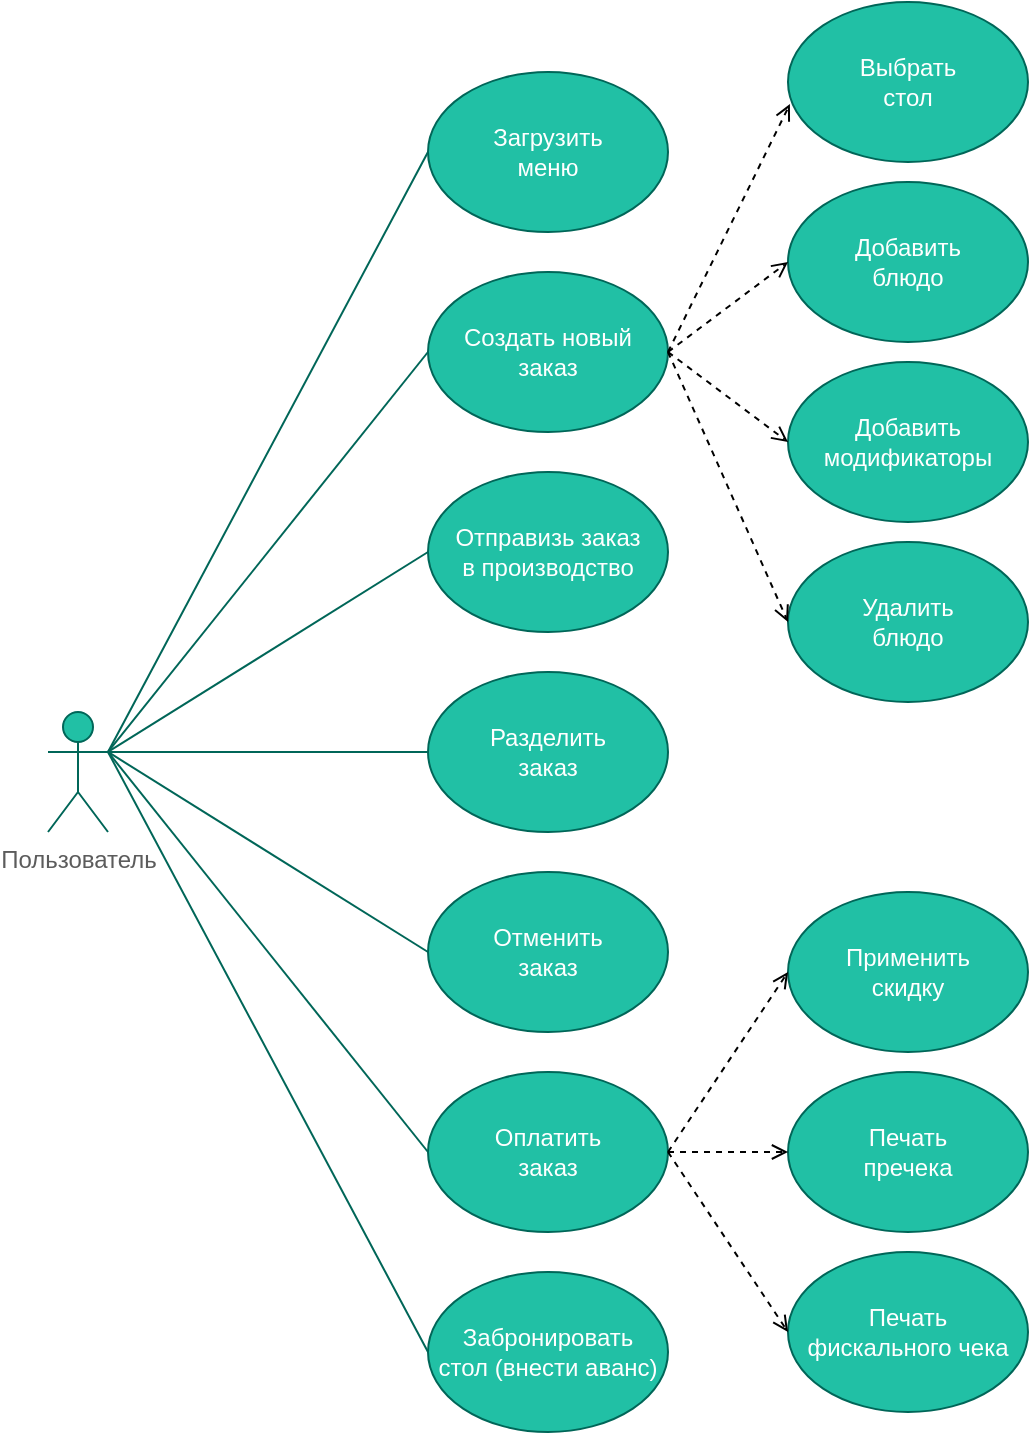 <mxfile version="15.5.2" type="github">
  <diagram id="WkRiMmGhr8Pje_BgADpZ" name="Page-1">
    <mxGraphModel dx="1422" dy="764" grid="1" gridSize="10" guides="1" tooltips="1" connect="1" arrows="1" fold="1" page="1" pageScale="1" pageWidth="850" pageHeight="1100" math="0" shadow="0">
      <root>
        <mxCell id="0" />
        <mxCell id="1" parent="0" />
        <mxCell id="j5ldB96CixXYRs785qHs-1" value="Пользователь" style="shape=umlActor;verticalLabelPosition=bottom;verticalAlign=top;html=1;outlineConnect=0;fillColor=#21C0A5;strokeColor=#006658;fontColor=#5C5C5C;" parent="1" vertex="1">
          <mxGeometry x="140" y="410" width="30" height="60" as="geometry" />
        </mxCell>
        <mxCell id="j5ldB96CixXYRs785qHs-2" value="&lt;font color=&quot;#ffffff&quot;&gt;Загрузить&lt;br&gt;меню&lt;/font&gt;" style="ellipse;whiteSpace=wrap;html=1;fillColor=#21C0A5;strokeColor=#006658;fontColor=#5C5C5C;" parent="1" vertex="1">
          <mxGeometry x="330" y="90" width="120" height="80" as="geometry" />
        </mxCell>
        <mxCell id="RrypMtc66WmKLvhK7Tp5-1" value="" style="endArrow=none;html=1;rounded=0;entryX=0;entryY=0.5;entryDx=0;entryDy=0;strokeColor=#006658;fontColor=#5C5C5C;exitX=1;exitY=0.333;exitDx=0;exitDy=0;exitPerimeter=0;" parent="1" target="j5ldB96CixXYRs785qHs-2" edge="1" source="j5ldB96CixXYRs785qHs-1">
          <mxGeometry width="50" height="50" relative="1" as="geometry">
            <mxPoint x="180" y="140" as="sourcePoint" />
            <mxPoint x="180" y="300" as="targetPoint" />
          </mxGeometry>
        </mxCell>
        <mxCell id="RrypMtc66WmKLvhK7Tp5-2" value="" style="endArrow=none;html=1;rounded=0;entryX=0;entryY=0.5;entryDx=0;entryDy=0;exitX=1;exitY=0.333;exitDx=0;exitDy=0;exitPerimeter=0;strokeColor=#006658;fontColor=#5C5C5C;" parent="1" source="j5ldB96CixXYRs785qHs-1" target="Vl7bvBFmudJsKuVfWuDq-1" edge="1">
          <mxGeometry width="50" height="50" relative="1" as="geometry">
            <mxPoint x="180" y="310" as="sourcePoint" />
            <mxPoint x="330" y="230" as="targetPoint" />
          </mxGeometry>
        </mxCell>
        <mxCell id="Vl7bvBFmudJsKuVfWuDq-1" value="&lt;font color=&quot;#ffffff&quot;&gt;Создать новый&lt;br&gt;заказ&lt;/font&gt;" style="ellipse;whiteSpace=wrap;html=1;fillColor=#21C0A5;strokeColor=#006658;fontColor=#5C5C5C;" parent="1" vertex="1">
          <mxGeometry x="330" y="190" width="120" height="80" as="geometry" />
        </mxCell>
        <mxCell id="Vl7bvBFmudJsKuVfWuDq-3" value="&lt;font color=&quot;#ffffff&quot;&gt;Выбрать&lt;br&gt;стол&lt;/font&gt;" style="ellipse;whiteSpace=wrap;html=1;fillColor=#21C0A5;strokeColor=#006658;fontColor=#5C5C5C;" parent="1" vertex="1">
          <mxGeometry x="510" y="55" width="120" height="80" as="geometry" />
        </mxCell>
        <mxCell id="Vl7bvBFmudJsKuVfWuDq-4" value="&lt;font color=&quot;#ffffff&quot;&gt;Добавить&lt;br&gt;блюдо&lt;/font&gt;" style="ellipse;whiteSpace=wrap;html=1;fillColor=#21C0A5;strokeColor=#006658;fontColor=#5C5C5C;" parent="1" vertex="1">
          <mxGeometry x="510" y="145" width="120" height="80" as="geometry" />
        </mxCell>
        <mxCell id="Vl7bvBFmudJsKuVfWuDq-5" value="&lt;font color=&quot;#ffffff&quot;&gt;Удалить&lt;br&gt;блюдо&lt;/font&gt;" style="ellipse;whiteSpace=wrap;html=1;fillColor=#21C0A5;strokeColor=#006658;fontColor=#5C5C5C;" parent="1" vertex="1">
          <mxGeometry x="510" y="325" width="120" height="80" as="geometry" />
        </mxCell>
        <mxCell id="FVI58O7OOR0oTzQhth0p-2" value="&lt;font color=&quot;#ffffff&quot;&gt;Отправизь заказ&lt;br&gt;в производство&lt;/font&gt;" style="ellipse;whiteSpace=wrap;html=1;fillColor=#21C0A5;strokeColor=#006658;fontColor=#5C5C5C;" vertex="1" parent="1">
          <mxGeometry x="330" y="290" width="120" height="80" as="geometry" />
        </mxCell>
        <mxCell id="FVI58O7OOR0oTzQhth0p-3" value="&lt;font color=&quot;#ffffff&quot;&gt;Отменить&lt;br&gt;заказ&lt;/font&gt;" style="ellipse;whiteSpace=wrap;html=1;fillColor=#21C0A5;strokeColor=#006658;fontColor=#5C5C5C;" vertex="1" parent="1">
          <mxGeometry x="330" y="490" width="120" height="80" as="geometry" />
        </mxCell>
        <mxCell id="FVI58O7OOR0oTzQhth0p-4" value="&lt;font color=&quot;#ffffff&quot;&gt;Оплатить&lt;br&gt;заказ&lt;/font&gt;" style="ellipse;whiteSpace=wrap;html=1;fillColor=#21C0A5;strokeColor=#006658;fontColor=#5C5C5C;" vertex="1" parent="1">
          <mxGeometry x="330" y="590" width="120" height="80" as="geometry" />
        </mxCell>
        <mxCell id="FVI58O7OOR0oTzQhth0p-6" value="" style="html=1;verticalAlign=bottom;labelBackgroundColor=none;endArrow=open;endFill=0;dashed=1;rounded=0;entryX=0.008;entryY=0.638;entryDx=0;entryDy=0;entryPerimeter=0;exitX=1;exitY=0.5;exitDx=0;exitDy=0;" edge="1" parent="1" source="Vl7bvBFmudJsKuVfWuDq-1" target="Vl7bvBFmudJsKuVfWuDq-3">
          <mxGeometry width="160" relative="1" as="geometry">
            <mxPoint x="360" y="310" as="sourcePoint" />
            <mxPoint x="520" y="310" as="targetPoint" />
          </mxGeometry>
        </mxCell>
        <mxCell id="FVI58O7OOR0oTzQhth0p-8" value="" style="html=1;verticalAlign=bottom;labelBackgroundColor=none;endArrow=open;endFill=0;dashed=1;rounded=0;entryX=0;entryY=0.5;entryDx=0;entryDy=0;exitX=1;exitY=0.5;exitDx=0;exitDy=0;" edge="1" parent="1" source="Vl7bvBFmudJsKuVfWuDq-1" target="Vl7bvBFmudJsKuVfWuDq-4">
          <mxGeometry width="160" relative="1" as="geometry">
            <mxPoint x="460" y="240" as="sourcePoint" />
            <mxPoint x="520.96" y="161.04" as="targetPoint" />
          </mxGeometry>
        </mxCell>
        <mxCell id="FVI58O7OOR0oTzQhth0p-9" value="" style="html=1;verticalAlign=bottom;labelBackgroundColor=none;endArrow=open;endFill=0;dashed=1;rounded=0;entryX=0;entryY=0.5;entryDx=0;entryDy=0;" edge="1" parent="1" target="Vl7bvBFmudJsKuVfWuDq-5">
          <mxGeometry width="160" relative="1" as="geometry">
            <mxPoint x="450" y="230" as="sourcePoint" />
            <mxPoint x="530.96" y="171.04" as="targetPoint" />
          </mxGeometry>
        </mxCell>
        <mxCell id="FVI58O7OOR0oTzQhth0p-17" value="" style="endArrow=none;html=1;rounded=0;entryX=0;entryY=0.5;entryDx=0;entryDy=0;exitX=1;exitY=0.333;exitDx=0;exitDy=0;exitPerimeter=0;strokeColor=#006658;fontColor=#5C5C5C;" edge="1" parent="1" source="j5ldB96CixXYRs785qHs-1" target="FVI58O7OOR0oTzQhth0p-2">
          <mxGeometry width="50" height="50" relative="1" as="geometry">
            <mxPoint x="140" y="240" as="sourcePoint" />
            <mxPoint x="290" y="330" as="targetPoint" />
          </mxGeometry>
        </mxCell>
        <mxCell id="FVI58O7OOR0oTzQhth0p-18" value="" style="endArrow=none;html=1;rounded=0;entryX=0;entryY=0.5;entryDx=0;entryDy=0;exitX=1;exitY=0.333;exitDx=0;exitDy=0;exitPerimeter=0;strokeColor=#006658;fontColor=#5C5C5C;" edge="1" parent="1" source="j5ldB96CixXYRs785qHs-1" target="FVI58O7OOR0oTzQhth0p-3">
          <mxGeometry width="50" height="50" relative="1" as="geometry">
            <mxPoint x="70" y="310" as="sourcePoint" />
            <mxPoint x="220" y="400" as="targetPoint" />
          </mxGeometry>
        </mxCell>
        <mxCell id="FVI58O7OOR0oTzQhth0p-19" value="" style="endArrow=none;html=1;rounded=0;entryX=0;entryY=0.5;entryDx=0;entryDy=0;strokeColor=#006658;fontColor=#5C5C5C;exitX=1;exitY=0.333;exitDx=0;exitDy=0;exitPerimeter=0;" edge="1" parent="1" source="j5ldB96CixXYRs785qHs-1" target="FVI58O7OOR0oTzQhth0p-4">
          <mxGeometry width="50" height="50" relative="1" as="geometry">
            <mxPoint x="180" y="140" as="sourcePoint" />
            <mxPoint x="200" y="550" as="targetPoint" />
          </mxGeometry>
        </mxCell>
        <mxCell id="FVI58O7OOR0oTzQhth0p-21" value="&lt;font color=&quot;#ffffff&quot;&gt;Печать&lt;br&gt;пречека&lt;/font&gt;" style="ellipse;whiteSpace=wrap;html=1;fillColor=#21C0A5;strokeColor=#006658;fontColor=#5C5C5C;" vertex="1" parent="1">
          <mxGeometry x="510" y="590" width="120" height="80" as="geometry" />
        </mxCell>
        <mxCell id="FVI58O7OOR0oTzQhth0p-22" value="&lt;font color=&quot;#ffffff&quot;&gt;Печать&lt;br&gt;фискального чека&lt;/font&gt;" style="ellipse;whiteSpace=wrap;html=1;fillColor=#21C0A5;strokeColor=#006658;fontColor=#5C5C5C;" vertex="1" parent="1">
          <mxGeometry x="510" y="680" width="120" height="80" as="geometry" />
        </mxCell>
        <mxCell id="FVI58O7OOR0oTzQhth0p-23" value="" style="html=1;verticalAlign=bottom;labelBackgroundColor=none;endArrow=open;endFill=0;dashed=1;rounded=0;entryX=0;entryY=0.5;entryDx=0;entryDy=0;exitX=1;exitY=0.5;exitDx=0;exitDy=0;" edge="1" parent="1" source="FVI58O7OOR0oTzQhth0p-4" target="FVI58O7OOR0oTzQhth0p-22">
          <mxGeometry width="160" relative="1" as="geometry">
            <mxPoint x="470" y="760" as="sourcePoint" />
            <mxPoint x="530" y="850" as="targetPoint" />
          </mxGeometry>
        </mxCell>
        <mxCell id="FVI58O7OOR0oTzQhth0p-24" value="" style="html=1;verticalAlign=bottom;labelBackgroundColor=none;endArrow=open;endFill=0;dashed=1;rounded=0;entryX=0;entryY=0.5;entryDx=0;entryDy=0;exitX=1;exitY=0.5;exitDx=0;exitDy=0;" edge="1" parent="1" source="FVI58O7OOR0oTzQhth0p-4" target="FVI58O7OOR0oTzQhth0p-21">
          <mxGeometry width="160" relative="1" as="geometry">
            <mxPoint x="470" y="350" as="sourcePoint" />
            <mxPoint x="530" y="440" as="targetPoint" />
          </mxGeometry>
        </mxCell>
        <mxCell id="FVI58O7OOR0oTzQhth0p-25" value="&lt;font color=&quot;#ffffff&quot;&gt;Разделить&lt;br&gt;заказ&lt;/font&gt;" style="ellipse;whiteSpace=wrap;html=1;fillColor=#21C0A5;strokeColor=#006658;fontColor=#5C5C5C;" vertex="1" parent="1">
          <mxGeometry x="330" y="390" width="120" height="80" as="geometry" />
        </mxCell>
        <mxCell id="FVI58O7OOR0oTzQhth0p-26" value="&lt;font color=&quot;#ffffff&quot;&gt;Применить&lt;br&gt;скидку&lt;/font&gt;" style="ellipse;whiteSpace=wrap;html=1;fillColor=#21C0A5;strokeColor=#006658;fontColor=#5C5C5C;" vertex="1" parent="1">
          <mxGeometry x="510" y="500" width="120" height="80" as="geometry" />
        </mxCell>
        <mxCell id="FVI58O7OOR0oTzQhth0p-27" value="" style="html=1;verticalAlign=bottom;labelBackgroundColor=none;endArrow=open;endFill=0;dashed=1;rounded=0;entryX=0;entryY=0.5;entryDx=0;entryDy=0;exitX=1;exitY=0.5;exitDx=0;exitDy=0;" edge="1" parent="1" source="FVI58O7OOR0oTzQhth0p-4" target="FVI58O7OOR0oTzQhth0p-26">
          <mxGeometry width="160" relative="1" as="geometry">
            <mxPoint x="460" y="640" as="sourcePoint" />
            <mxPoint x="520" y="730" as="targetPoint" />
          </mxGeometry>
        </mxCell>
        <mxCell id="FVI58O7OOR0oTzQhth0p-28" value="&lt;font color=&quot;#ffffff&quot;&gt;Забронировать&lt;br&gt;стол (внести аванс)&lt;/font&gt;" style="ellipse;whiteSpace=wrap;html=1;fillColor=#21C0A5;strokeColor=#006658;fontColor=#5C5C5C;" vertex="1" parent="1">
          <mxGeometry x="330" y="690" width="120" height="80" as="geometry" />
        </mxCell>
        <mxCell id="FVI58O7OOR0oTzQhth0p-29" value="&lt;font color=&quot;#ffffff&quot;&gt;Добавить модификаторы&lt;/font&gt;" style="ellipse;whiteSpace=wrap;html=1;fillColor=#21C0A5;strokeColor=#006658;fontColor=#5C5C5C;" vertex="1" parent="1">
          <mxGeometry x="510" y="235" width="120" height="80" as="geometry" />
        </mxCell>
        <mxCell id="FVI58O7OOR0oTzQhth0p-30" value="" style="html=1;verticalAlign=bottom;labelBackgroundColor=none;endArrow=open;endFill=0;dashed=1;rounded=0;entryX=0;entryY=0.5;entryDx=0;entryDy=0;exitX=1;exitY=0.5;exitDx=0;exitDy=0;" edge="1" parent="1" source="Vl7bvBFmudJsKuVfWuDq-1" target="FVI58O7OOR0oTzQhth0p-29">
          <mxGeometry width="160" relative="1" as="geometry">
            <mxPoint x="460" y="240" as="sourcePoint" />
            <mxPoint x="520" y="240" as="targetPoint" />
          </mxGeometry>
        </mxCell>
        <mxCell id="FVI58O7OOR0oTzQhth0p-31" value="" style="endArrow=none;html=1;rounded=0;entryX=0;entryY=0.5;entryDx=0;entryDy=0;exitX=1;exitY=0.333;exitDx=0;exitDy=0;exitPerimeter=0;strokeColor=#006658;fontColor=#5C5C5C;" edge="1" parent="1" source="j5ldB96CixXYRs785qHs-1" target="FVI58O7OOR0oTzQhth0p-25">
          <mxGeometry width="50" height="50" relative="1" as="geometry">
            <mxPoint x="180" y="340" as="sourcePoint" />
            <mxPoint x="340" y="340" as="targetPoint" />
          </mxGeometry>
        </mxCell>
        <mxCell id="FVI58O7OOR0oTzQhth0p-32" value="" style="endArrow=none;html=1;rounded=0;entryX=0;entryY=0.5;entryDx=0;entryDy=0;exitX=1;exitY=0.333;exitDx=0;exitDy=0;exitPerimeter=0;strokeColor=#006658;fontColor=#5C5C5C;" edge="1" parent="1" source="j5ldB96CixXYRs785qHs-1" target="FVI58O7OOR0oTzQhth0p-28">
          <mxGeometry width="50" height="50" relative="1" as="geometry">
            <mxPoint x="180" y="340" as="sourcePoint" />
            <mxPoint x="340" y="440" as="targetPoint" />
          </mxGeometry>
        </mxCell>
      </root>
    </mxGraphModel>
  </diagram>
</mxfile>
